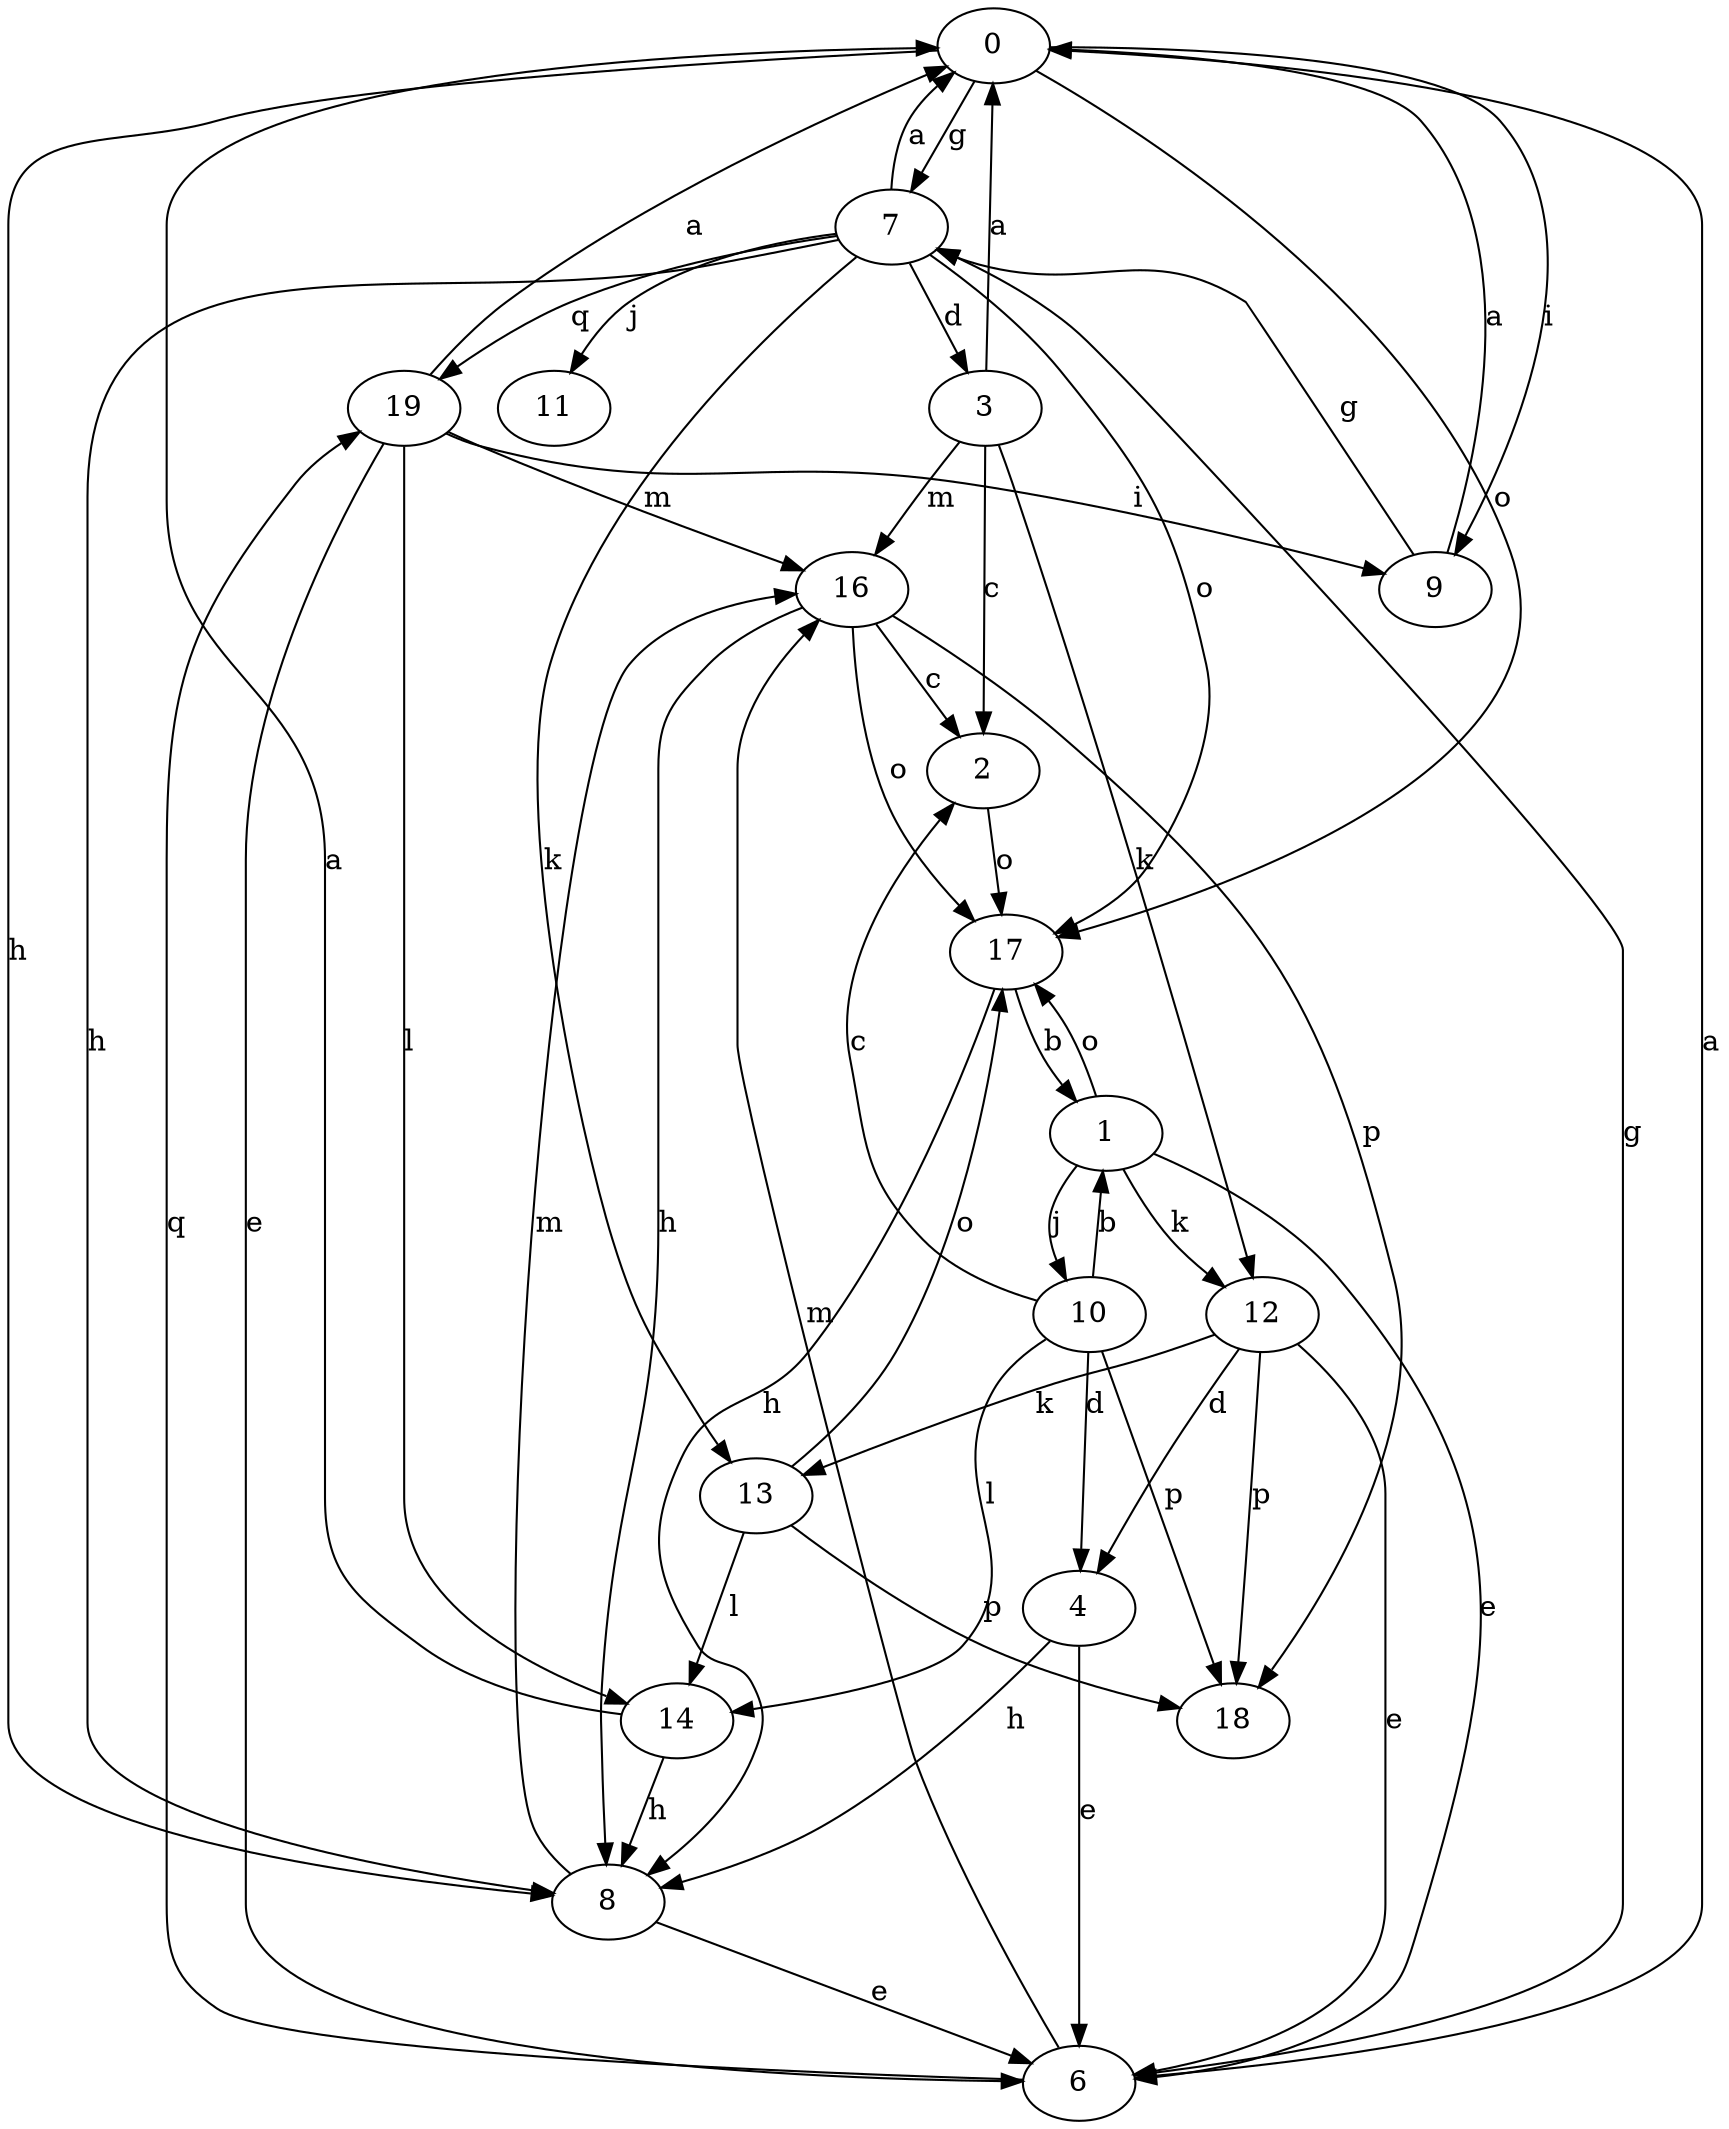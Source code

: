 strict digraph  {
0;
1;
2;
3;
4;
6;
7;
8;
9;
10;
11;
12;
13;
14;
16;
17;
18;
19;
0 -> 7  [label=g];
0 -> 8  [label=h];
0 -> 9  [label=i];
0 -> 17  [label=o];
1 -> 6  [label=e];
1 -> 10  [label=j];
1 -> 12  [label=k];
1 -> 17  [label=o];
2 -> 17  [label=o];
3 -> 0  [label=a];
3 -> 2  [label=c];
3 -> 12  [label=k];
3 -> 16  [label=m];
4 -> 6  [label=e];
4 -> 8  [label=h];
6 -> 0  [label=a];
6 -> 7  [label=g];
6 -> 16  [label=m];
6 -> 19  [label=q];
7 -> 0  [label=a];
7 -> 3  [label=d];
7 -> 8  [label=h];
7 -> 11  [label=j];
7 -> 13  [label=k];
7 -> 17  [label=o];
7 -> 19  [label=q];
8 -> 6  [label=e];
8 -> 16  [label=m];
9 -> 0  [label=a];
9 -> 7  [label=g];
10 -> 1  [label=b];
10 -> 2  [label=c];
10 -> 4  [label=d];
10 -> 14  [label=l];
10 -> 18  [label=p];
12 -> 4  [label=d];
12 -> 6  [label=e];
12 -> 13  [label=k];
12 -> 18  [label=p];
13 -> 14  [label=l];
13 -> 17  [label=o];
13 -> 18  [label=p];
14 -> 0  [label=a];
14 -> 8  [label=h];
16 -> 2  [label=c];
16 -> 8  [label=h];
16 -> 17  [label=o];
16 -> 18  [label=p];
17 -> 1  [label=b];
17 -> 8  [label=h];
19 -> 0  [label=a];
19 -> 6  [label=e];
19 -> 9  [label=i];
19 -> 14  [label=l];
19 -> 16  [label=m];
}
